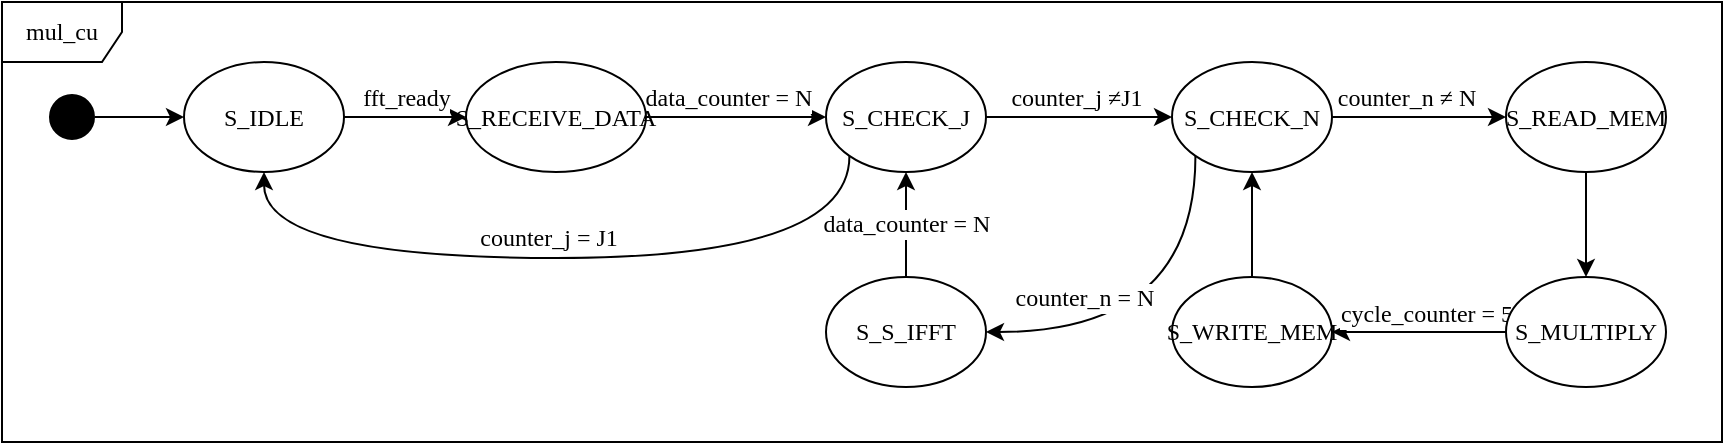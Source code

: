 <mxfile version="25.0.3">
  <diagram name="Page-1" id="58cdce13-f638-feb5-8d6f-7d28b1aa9fa0">
    <mxGraphModel dx="989" dy="528" grid="1" gridSize="10" guides="1" tooltips="1" connect="1" arrows="1" fold="1" page="1" pageScale="1" pageWidth="1100" pageHeight="850" background="none" math="0" shadow="0">
      <root>
        <mxCell id="0" />
        <mxCell id="1" parent="0" />
        <mxCell id="2a3bc250acf0617d-8" value="&lt;font data-font-src=&quot;https://db.onlinewebfonts.com/t/17e268efa7d01d3f0d6c6c4d95f4326c.ttf&quot;&gt;mul_cu&lt;/font&gt;" style="shape=umlFrame;whiteSpace=wrap;html=1;rounded=1;shadow=0;comic=0;labelBackgroundColor=none;strokeWidth=1;fontFamily=NewsGotT;fontSize=12;align=center;movable=1;resizable=1;rotatable=1;deletable=1;editable=1;locked=0;connectable=1;" parent="1" vertex="1">
          <mxGeometry x="40" y="50" width="860" height="220" as="geometry" />
        </mxCell>
        <mxCell id="8ndJ4Dx7o7mWH3u_3wzX-2" style="edgeStyle=orthogonalEdgeStyle;rounded=0;orthogonalLoop=1;jettySize=auto;html=1;exitX=0.5;exitY=0.118;exitDx=0;exitDy=0;entryX=0;entryY=0.5;entryDx=0;entryDy=0;exitPerimeter=0;fontFamily=NewsGotT;fontSize=12;" parent="1" source="382b91b5511bd0f7-1" target="8ndJ4Dx7o7mWH3u_3wzX-1" edge="1">
          <mxGeometry relative="1" as="geometry" />
        </mxCell>
        <mxCell id="382b91b5511bd0f7-1" value="" style="ellipse;html=1;shape=startState;fillColor=#000000;strokeColor=default;rounded=1;shadow=0;comic=0;labelBackgroundColor=none;fontFamily=NewsGotT;fontSize=12;fontColor=#000000;align=center;direction=south;" parent="1" vertex="1">
          <mxGeometry x="60" y="92.5" width="30" height="30" as="geometry" />
        </mxCell>
        <mxCell id="8ndJ4Dx7o7mWH3u_3wzX-15" style="edgeStyle=orthogonalEdgeStyle;rounded=0;orthogonalLoop=1;jettySize=auto;html=1;exitX=1;exitY=0.5;exitDx=0;exitDy=0;entryX=0;entryY=0.5;entryDx=0;entryDy=0;fontFamily=NewsGotT;fontSize=12;fontColor=default;" parent="1" source="8ndJ4Dx7o7mWH3u_3wzX-1" target="8ndJ4Dx7o7mWH3u_3wzX-10" edge="1">
          <mxGeometry relative="1" as="geometry" />
        </mxCell>
        <mxCell id="8ndJ4Dx7o7mWH3u_3wzX-16" value="fft_ready" style="edgeLabel;html=1;align=center;verticalAlign=middle;resizable=0;points=[];strokeColor=default;fontFamily=NewsGotT;fontSize=12;fontColor=default;fillColor=default;" parent="8ndJ4Dx7o7mWH3u_3wzX-15" vertex="1" connectable="0">
          <mxGeometry x="0.021" y="-2" relative="1" as="geometry">
            <mxPoint y="-12" as="offset" />
          </mxGeometry>
        </mxCell>
        <mxCell id="8ndJ4Dx7o7mWH3u_3wzX-1" value="&lt;font data-font-src=&quot;https://db.onlinewebfonts.com/t/17e268efa7d01d3f0d6c6c4d95f4326c.ttf&quot;&gt;S_IDLE&lt;/font&gt;" style="ellipse;whiteSpace=wrap;html=1;fontFamily=NewsGotT;fontSize=12;" parent="1" vertex="1">
          <mxGeometry x="131" y="80" width="80" height="55" as="geometry" />
        </mxCell>
        <mxCell id="8ndJ4Dx7o7mWH3u_3wzX-17" style="edgeStyle=orthogonalEdgeStyle;shape=connector;rounded=0;orthogonalLoop=1;jettySize=auto;html=1;exitX=1;exitY=0.5;exitDx=0;exitDy=0;entryX=0;entryY=0.5;entryDx=0;entryDy=0;strokeColor=default;align=center;verticalAlign=middle;fontFamily=NewsGotT;fontSize=12;fontColor=default;labelBackgroundColor=default;endArrow=classic;" parent="1" source="8ndJ4Dx7o7mWH3u_3wzX-10" target="8ndJ4Dx7o7mWH3u_3wzX-11" edge="1">
          <mxGeometry relative="1" as="geometry" />
        </mxCell>
        <mxCell id="8ndJ4Dx7o7mWH3u_3wzX-18" value="data_counter = N" style="edgeLabel;html=1;align=center;verticalAlign=middle;resizable=0;points=[];strokeColor=default;fontFamily=NewsGotT;fontSize=12;fontColor=default;fillColor=default;" parent="8ndJ4Dx7o7mWH3u_3wzX-17" vertex="1" connectable="0">
          <mxGeometry x="0.14" y="1" relative="1" as="geometry">
            <mxPoint x="-11" y="-9" as="offset" />
          </mxGeometry>
        </mxCell>
        <mxCell id="8ndJ4Dx7o7mWH3u_3wzX-10" value="&lt;font&gt;S_RECEIVE_DATA&lt;/font&gt;" style="ellipse;whiteSpace=wrap;html=1;fontFamily=NewsGotT;fontSize=12;" parent="1" vertex="1">
          <mxGeometry x="272" y="80" width="90" height="55" as="geometry" />
        </mxCell>
        <mxCell id="YgOZqRcbV0A6ej-FN-YM-3" style="edgeStyle=orthogonalEdgeStyle;rounded=0;orthogonalLoop=1;jettySize=auto;html=1;exitX=1;exitY=0.5;exitDx=0;exitDy=0;entryX=0;entryY=0.5;entryDx=0;entryDy=0;fontFamily=NewsGotT;fontSize=12;fontColor=default;" parent="1" source="8ndJ4Dx7o7mWH3u_3wzX-11" target="8ndJ4Dx7o7mWH3u_3wzX-12" edge="1">
          <mxGeometry relative="1" as="geometry">
            <mxPoint x="535" y="107.5" as="sourcePoint" />
          </mxGeometry>
        </mxCell>
        <mxCell id="YgOZqRcbV0A6ej-FN-YM-4" value="counter_j ≠J1" style="edgeLabel;html=1;align=center;verticalAlign=middle;resizable=0;points=[];strokeColor=default;fontFamily=NewsGotT;fontSize=12;fontColor=default;fillColor=default;" parent="YgOZqRcbV0A6ej-FN-YM-3" vertex="1" connectable="0">
          <mxGeometry x="-0.038" relative="1" as="geometry">
            <mxPoint y="-10" as="offset" />
          </mxGeometry>
        </mxCell>
        <mxCell id="YgOZqRcbV0A6ej-FN-YM-5" value="" style="edgeLabel;html=1;align=center;verticalAlign=middle;resizable=0;points=[];strokeColor=default;fontFamily=NewsGotT;fontSize=12;fontColor=default;fillColor=default;" parent="YgOZqRcbV0A6ej-FN-YM-3" vertex="1" connectable="0">
          <mxGeometry x="0.103" y="-1" relative="1" as="geometry">
            <mxPoint as="offset" />
          </mxGeometry>
        </mxCell>
        <mxCell id="YgOZqRcbV0A6ej-FN-YM-22" style="edgeStyle=orthogonalEdgeStyle;rounded=0;orthogonalLoop=1;jettySize=auto;html=1;exitX=0;exitY=1;exitDx=0;exitDy=0;entryX=0.5;entryY=1;entryDx=0;entryDy=0;fontFamily=NewsGotT;fontSize=12;fontColor=default;curved=1;" parent="1" source="8ndJ4Dx7o7mWH3u_3wzX-11" target="8ndJ4Dx7o7mWH3u_3wzX-1" edge="1">
          <mxGeometry relative="1" as="geometry">
            <Array as="points">
              <mxPoint x="464" y="178" />
              <mxPoint x="171" y="178" />
            </Array>
          </mxGeometry>
        </mxCell>
        <mxCell id="YgOZqRcbV0A6ej-FN-YM-23" value="counter_j = J1" style="edgeLabel;html=1;align=center;verticalAlign=middle;resizable=0;points=[];strokeColor=default;fontFamily=NewsGotT;fontSize=12;fontColor=default;fillColor=default;" parent="YgOZqRcbV0A6ej-FN-YM-22" vertex="1" connectable="0">
          <mxGeometry x="0.099" y="-3" relative="1" as="geometry">
            <mxPoint x="10" y="-7" as="offset" />
          </mxGeometry>
        </mxCell>
        <mxCell id="8ndJ4Dx7o7mWH3u_3wzX-11" value="&lt;font&gt;S_CHECK_J&lt;/font&gt;" style="ellipse;whiteSpace=wrap;html=1;fontFamily=NewsGotT;fontSize=12;" parent="1" vertex="1">
          <mxGeometry x="452" y="80" width="80" height="55" as="geometry" />
        </mxCell>
        <mxCell id="YgOZqRcbV0A6ej-FN-YM-7" style="rounded=0;orthogonalLoop=1;jettySize=auto;html=1;exitX=1;exitY=0.5;exitDx=0;exitDy=0;entryX=0;entryY=0.5;entryDx=0;entryDy=0;fontFamily=NewsGotT;fontSize=12;fontColor=default;" parent="1" source="8ndJ4Dx7o7mWH3u_3wzX-12" target="YgOZqRcbV0A6ej-FN-YM-6" edge="1">
          <mxGeometry relative="1" as="geometry" />
        </mxCell>
        <mxCell id="YgOZqRcbV0A6ej-FN-YM-10" value="counter_n ≠ N" style="edgeLabel;html=1;align=center;verticalAlign=middle;resizable=0;points=[];strokeColor=default;fontFamily=NewsGotT;fontSize=12;fontColor=default;fillColor=default;" parent="YgOZqRcbV0A6ej-FN-YM-7" vertex="1" connectable="0">
          <mxGeometry x="0.506" y="-8" relative="1" as="geometry">
            <mxPoint x="-29" y="-18" as="offset" />
          </mxGeometry>
        </mxCell>
        <mxCell id="YgOZqRcbV0A6ej-FN-YM-18" style="edgeStyle=orthogonalEdgeStyle;rounded=0;orthogonalLoop=1;jettySize=auto;html=1;exitX=0;exitY=1;exitDx=0;exitDy=0;entryX=1;entryY=0.5;entryDx=0;entryDy=0;fontFamily=NewsGotT;fontSize=12;fontColor=default;curved=1;" parent="1" source="8ndJ4Dx7o7mWH3u_3wzX-12" target="YgOZqRcbV0A6ej-FN-YM-16" edge="1">
          <mxGeometry relative="1" as="geometry">
            <Array as="points">
              <mxPoint x="636" y="215" />
            </Array>
          </mxGeometry>
        </mxCell>
        <mxCell id="YgOZqRcbV0A6ej-FN-YM-20" value="counter_n = N" style="edgeLabel;html=1;align=center;verticalAlign=middle;resizable=0;points=[];strokeColor=default;fontFamily=NewsGotT;fontSize=12;fontColor=default;fillColor=default;" parent="YgOZqRcbV0A6ej-FN-YM-18" vertex="1" connectable="0">
          <mxGeometry x="0.497" y="-4" relative="1" as="geometry">
            <mxPoint y="-13" as="offset" />
          </mxGeometry>
        </mxCell>
        <mxCell id="8ndJ4Dx7o7mWH3u_3wzX-12" value="&lt;font&gt;S_CHECK_N&lt;/font&gt;" style="ellipse;whiteSpace=wrap;html=1;fontFamily=NewsGotT;fontSize=12;" parent="1" vertex="1">
          <mxGeometry x="625" y="80" width="80" height="55" as="geometry" />
        </mxCell>
        <mxCell id="YgOZqRcbV0A6ej-FN-YM-12" style="edgeStyle=orthogonalEdgeStyle;rounded=0;orthogonalLoop=1;jettySize=auto;html=1;exitX=0.5;exitY=1;exitDx=0;exitDy=0;entryX=0.5;entryY=0;entryDx=0;entryDy=0;fontFamily=NewsGotT;fontSize=12;fontColor=default;" parent="1" source="YgOZqRcbV0A6ej-FN-YM-6" target="YgOZqRcbV0A6ej-FN-YM-8" edge="1">
          <mxGeometry relative="1" as="geometry" />
        </mxCell>
        <mxCell id="YgOZqRcbV0A6ej-FN-YM-6" value="S_READ_MEM" style="ellipse;whiteSpace=wrap;html=1;fontFamily=NewsGotT;fontSize=12;" parent="1" vertex="1">
          <mxGeometry x="792" y="80" width="80" height="55" as="geometry" />
        </mxCell>
        <mxCell id="YgOZqRcbV0A6ej-FN-YM-13" style="edgeStyle=orthogonalEdgeStyle;rounded=0;orthogonalLoop=1;jettySize=auto;html=1;exitX=0;exitY=0.5;exitDx=0;exitDy=0;entryX=1;entryY=0.5;entryDx=0;entryDy=0;fontFamily=NewsGotT;fontSize=12;fontColor=default;" parent="1" source="YgOZqRcbV0A6ej-FN-YM-8" target="YgOZqRcbV0A6ej-FN-YM-11" edge="1">
          <mxGeometry relative="1" as="geometry" />
        </mxCell>
        <mxCell id="YgOZqRcbV0A6ej-FN-YM-14" value="cycle_counter = 5" style="edgeLabel;html=1;align=center;verticalAlign=middle;resizable=0;points=[];strokeColor=default;fontFamily=NewsGotT;fontSize=12;fontColor=default;fillColor=default;" parent="YgOZqRcbV0A6ej-FN-YM-13" vertex="1" connectable="0">
          <mxGeometry x="0.131" y="-2" relative="1" as="geometry">
            <mxPoint x="9" y="-7" as="offset" />
          </mxGeometry>
        </mxCell>
        <mxCell id="YgOZqRcbV0A6ej-FN-YM-8" value="S_MULTIPLY" style="ellipse;whiteSpace=wrap;html=1;fontFamily=NewsGotT;fontSize=12;" parent="1" vertex="1">
          <mxGeometry x="792" y="187.5" width="80" height="55" as="geometry" />
        </mxCell>
        <mxCell id="YgOZqRcbV0A6ej-FN-YM-15" style="edgeStyle=orthogonalEdgeStyle;rounded=0;orthogonalLoop=1;jettySize=auto;html=1;exitX=0.5;exitY=0;exitDx=0;exitDy=0;entryX=0.5;entryY=1;entryDx=0;entryDy=0;fontFamily=NewsGotT;fontSize=12;fontColor=default;" parent="1" source="YgOZqRcbV0A6ej-FN-YM-11" target="8ndJ4Dx7o7mWH3u_3wzX-12" edge="1">
          <mxGeometry relative="1" as="geometry" />
        </mxCell>
        <mxCell id="YgOZqRcbV0A6ej-FN-YM-11" value="S_WRITE_MEM" style="ellipse;whiteSpace=wrap;html=1;fontFamily=NewsGotT;fontSize=12;" parent="1" vertex="1">
          <mxGeometry x="625" y="187.5" width="80" height="55" as="geometry" />
        </mxCell>
        <mxCell id="YgOZqRcbV0A6ej-FN-YM-21" value="data_counter = N" style="edgeStyle=orthogonalEdgeStyle;rounded=0;orthogonalLoop=1;jettySize=auto;html=1;exitX=0.5;exitY=0;exitDx=0;exitDy=0;fontFamily=NewsGotT;fontSize=12;fontColor=default;" parent="1" source="YgOZqRcbV0A6ej-FN-YM-16" target="8ndJ4Dx7o7mWH3u_3wzX-11" edge="1">
          <mxGeometry relative="1" as="geometry" />
        </mxCell>
        <mxCell id="YgOZqRcbV0A6ej-FN-YM-16" value="S_S_IFFT" style="ellipse;whiteSpace=wrap;html=1;fontFamily=NewsGotT;fontSize=12;" parent="1" vertex="1">
          <mxGeometry x="452" y="187.5" width="80" height="55" as="geometry" />
        </mxCell>
      </root>
    </mxGraphModel>
  </diagram>
</mxfile>
